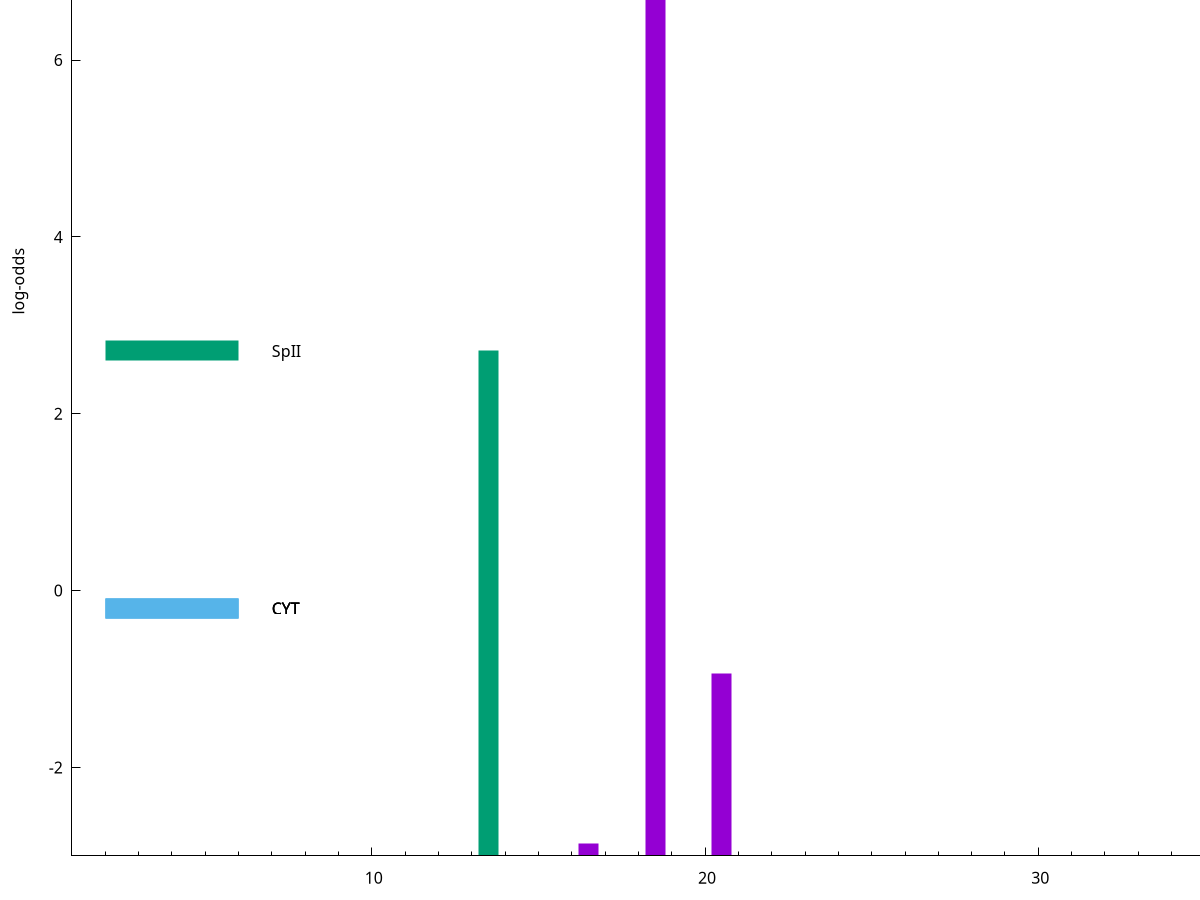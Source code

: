 set title "LipoP predictions for SRR3982229.gff"
set size 2., 1.4
set xrange [1:70] 
set mxtics 10
set yrange [-3:10]
set y2range [0:13]
set ylabel "log-odds"
set term postscript eps color solid "Helvetica" 30
set output "SRR3982229.gff6.eps"
set arrow from 2,8.49044 to 6,8.49044 nohead lt 1 lw 20
set label "SpI" at 7,8.49044
set arrow from 2,2.71077 to 6,2.71077 nohead lt 2 lw 20
set label "SpII" at 7,2.71077
set arrow from 2,-0.200913 to 6,-0.200913 nohead lt 3 lw 20
set label "CYT" at 7,-0.200913
set arrow from 2,-0.200913 to 6,-0.200913 nohead lt 3 lw 20
set label "CYT" at 7,-0.200913
set arrow from 2,-0.200913 to 6,-0.200913 nohead lt 3 lw 20
set label "CYT" at 7,-0.200913
set arrow from 2,8.49044 to 6,8.49044 nohead lt 1 lw 20
set label "SpI" at 7,8.49044
# NOTE: The scores below are the log-odds scores with the threshold
# NOTE: subtracted (a hack to make gnuplot make the histogram all
# NOTE: look nice).
plot "-" axes x1y2 title "" with impulses lt 2 lw 20, "-" axes x1y2 title "" with impulses lt 1 lw 20
13.500000 5.710770
e
18.500000 11.487580
20.500000 2.067889
16.500000 0.140220
e
exit
